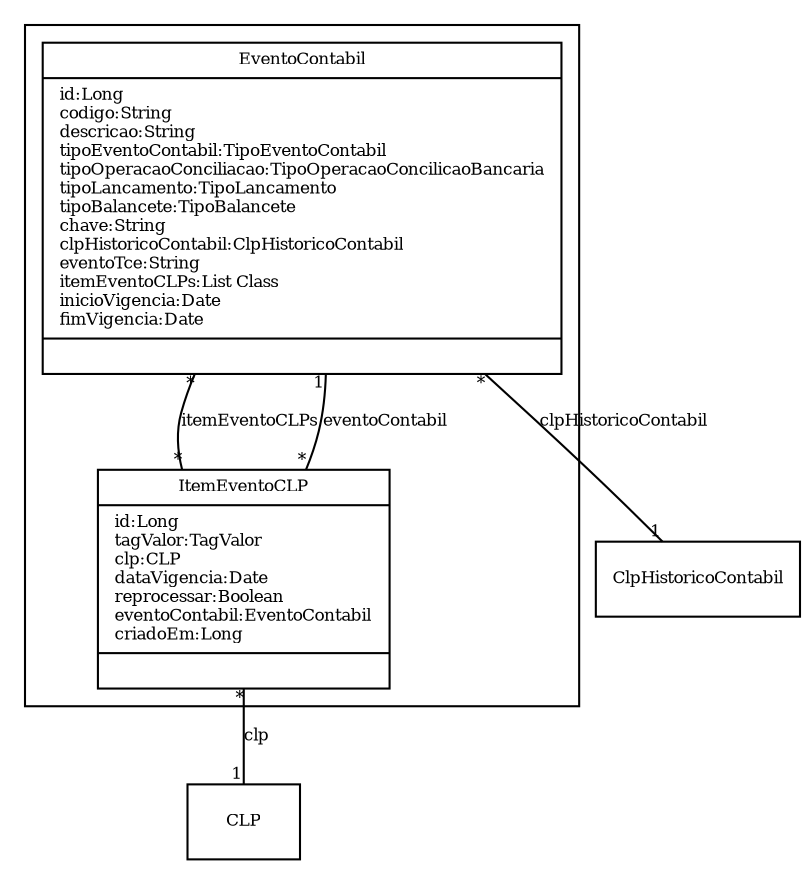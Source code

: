 digraph G{
fontname = "Times-Roman"
fontsize = 8

node [
        fontname = "Times-Roman"
        fontsize = 8
        shape = "record"
]

edge [
        fontname = "Times-Roman"
        fontsize = 8
]

subgraph clusterEVENTO_CONTABIL
{
EventoContabil [label = "{EventoContabil|id:Long\lcodigo:String\ldescricao:String\ltipoEventoContabil:TipoEventoContabil\ltipoOperacaoConciliacao:TipoOperacaoConcilicaoBancaria\ltipoLancamento:TipoLancamento\ltipoBalancete:TipoBalancete\lchave:String\lclpHistoricoContabil:ClpHistoricoContabil\leventoTce:String\litemEventoCLPs:List Class\linicioVigencia:Date\lfimVigencia:Date\l|\l}"]
ItemEventoCLP [label = "{ItemEventoCLP|id:Long\ltagValor:TagValor\lclp:CLP\ldataVigencia:Date\lreprocessar:Boolean\leventoContabil:EventoContabil\lcriadoEm:Long\l|\l}"]
}
edge [arrowhead = "none" headlabel = "1" taillabel = "*"] EventoContabil -> ClpHistoricoContabil [label = "clpHistoricoContabil"]
edge [arrowhead = "none" headlabel = "*" taillabel = "*"] EventoContabil -> ItemEventoCLP [label = "itemEventoCLPs"]
edge [arrowhead = "none" headlabel = "1" taillabel = "*"] ItemEventoCLP -> CLP [label = "clp"]
edge [arrowhead = "none" headlabel = "1" taillabel = "*"] ItemEventoCLP -> EventoContabil [label = "eventoContabil"]
}
